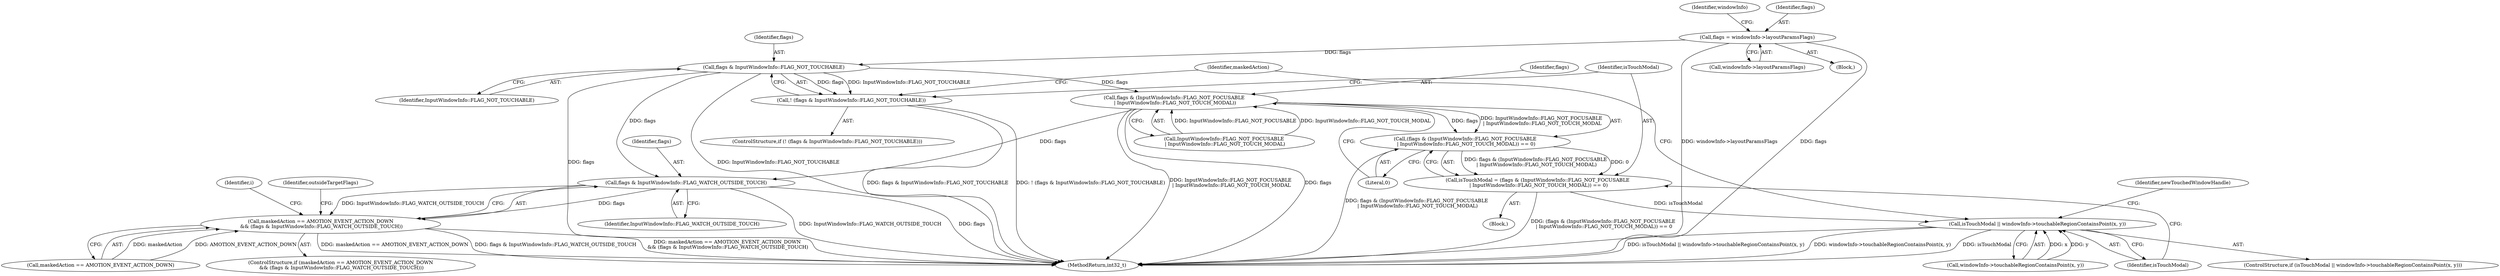 digraph "0_Android_03a53d1c7765eeb3af0bc34c3dff02ada1953fbf_0@pointer" {
"1000360" [label="(Call,flags = windowInfo->layoutParamsFlags)"];
"1000372" [label="(Call,flags & InputWindowInfo::FLAG_NOT_TOUCHABLE)"];
"1000371" [label="(Call,! (flags & InputWindowInfo::FLAG_NOT_TOUCHABLE))"];
"1000379" [label="(Call,flags & (InputWindowInfo::FLAG_NOT_FOCUSABLE\n | InputWindowInfo::FLAG_NOT_TOUCH_MODAL))"];
"1000378" [label="(Call,(flags & (InputWindowInfo::FLAG_NOT_FOCUSABLE\n | InputWindowInfo::FLAG_NOT_TOUCH_MODAL)) == 0)"];
"1000376" [label="(Call,isTouchModal = (flags & (InputWindowInfo::FLAG_NOT_FOCUSABLE\n | InputWindowInfo::FLAG_NOT_TOUCH_MODAL)) == 0)"];
"1000386" [label="(Call,isTouchModal || windowInfo->touchableRegionContainsPoint(x, y))"];
"1000401" [label="(Call,flags & InputWindowInfo::FLAG_WATCH_OUTSIDE_TOUCH)"];
"1000397" [label="(Call,maskedAction == AMOTION_EVENT_ACTION_DOWN\n && (flags & InputWindowInfo::FLAG_WATCH_OUTSIDE_TOUCH))"];
"1000388" [label="(Call,windowInfo->touchableRegionContainsPoint(x, y))"];
"1000393" [label="(Identifier,newTouchedWindowHandle)"];
"1000381" [label="(Call,InputWindowInfo::FLAG_NOT_FOCUSABLE\n | InputWindowInfo::FLAG_NOT_TOUCH_MODAL)"];
"1001167" [label="(MethodReturn,int32_t)"];
"1000398" [label="(Call,maskedAction == AMOTION_EVENT_ACTION_DOWN)"];
"1000397" [label="(Call,maskedAction == AMOTION_EVENT_ACTION_DOWN\n && (flags & InputWindowInfo::FLAG_WATCH_OUTSIDE_TOUCH))"];
"1000367" [label="(Identifier,windowInfo)"];
"1000376" [label="(Call,isTouchModal = (flags & (InputWindowInfo::FLAG_NOT_FOCUSABLE\n | InputWindowInfo::FLAG_NOT_TOUCH_MODAL)) == 0)"];
"1000361" [label="(Identifier,flags)"];
"1000372" [label="(Call,flags & InputWindowInfo::FLAG_NOT_TOUCHABLE)"];
"1000384" [label="(Literal,0)"];
"1000362" [label="(Call,windowInfo->layoutParamsFlags)"];
"1000399" [label="(Identifier,maskedAction)"];
"1000373" [label="(Identifier,flags)"];
"1000407" [label="(Identifier,outsideTargetFlags)"];
"1000402" [label="(Identifier,flags)"];
"1000387" [label="(Identifier,isTouchModal)"];
"1000370" [label="(ControlStructure,if (! (flags & InputWindowInfo::FLAG_NOT_TOUCHABLE)))"];
"1000371" [label="(Call,! (flags & InputWindowInfo::FLAG_NOT_TOUCHABLE))"];
"1000401" [label="(Call,flags & InputWindowInfo::FLAG_WATCH_OUTSIDE_TOUCH)"];
"1000340" [label="(Identifier,i)"];
"1000377" [label="(Identifier,isTouchModal)"];
"1000375" [label="(Block,)"];
"1000396" [label="(ControlStructure,if (maskedAction == AMOTION_EVENT_ACTION_DOWN\n && (flags & InputWindowInfo::FLAG_WATCH_OUTSIDE_TOUCH)))"];
"1000386" [label="(Call,isTouchModal || windowInfo->touchableRegionContainsPoint(x, y))"];
"1000374" [label="(Identifier,InputWindowInfo::FLAG_NOT_TOUCHABLE)"];
"1000403" [label="(Identifier,InputWindowInfo::FLAG_WATCH_OUTSIDE_TOUCH)"];
"1000341" [label="(Block,)"];
"1000378" [label="(Call,(flags & (InputWindowInfo::FLAG_NOT_FOCUSABLE\n | InputWindowInfo::FLAG_NOT_TOUCH_MODAL)) == 0)"];
"1000385" [label="(ControlStructure,if (isTouchModal || windowInfo->touchableRegionContainsPoint(x, y)))"];
"1000360" [label="(Call,flags = windowInfo->layoutParamsFlags)"];
"1000379" [label="(Call,flags & (InputWindowInfo::FLAG_NOT_FOCUSABLE\n | InputWindowInfo::FLAG_NOT_TOUCH_MODAL))"];
"1000380" [label="(Identifier,flags)"];
"1000360" -> "1000341"  [label="AST: "];
"1000360" -> "1000362"  [label="CFG: "];
"1000361" -> "1000360"  [label="AST: "];
"1000362" -> "1000360"  [label="AST: "];
"1000367" -> "1000360"  [label="CFG: "];
"1000360" -> "1001167"  [label="DDG: flags"];
"1000360" -> "1001167"  [label="DDG: windowInfo->layoutParamsFlags"];
"1000360" -> "1000372"  [label="DDG: flags"];
"1000372" -> "1000371"  [label="AST: "];
"1000372" -> "1000374"  [label="CFG: "];
"1000373" -> "1000372"  [label="AST: "];
"1000374" -> "1000372"  [label="AST: "];
"1000371" -> "1000372"  [label="CFG: "];
"1000372" -> "1001167"  [label="DDG: flags"];
"1000372" -> "1001167"  [label="DDG: InputWindowInfo::FLAG_NOT_TOUCHABLE"];
"1000372" -> "1000371"  [label="DDG: flags"];
"1000372" -> "1000371"  [label="DDG: InputWindowInfo::FLAG_NOT_TOUCHABLE"];
"1000372" -> "1000379"  [label="DDG: flags"];
"1000372" -> "1000401"  [label="DDG: flags"];
"1000371" -> "1000370"  [label="AST: "];
"1000377" -> "1000371"  [label="CFG: "];
"1000399" -> "1000371"  [label="CFG: "];
"1000371" -> "1001167"  [label="DDG: flags & InputWindowInfo::FLAG_NOT_TOUCHABLE"];
"1000371" -> "1001167"  [label="DDG: ! (flags & InputWindowInfo::FLAG_NOT_TOUCHABLE)"];
"1000379" -> "1000378"  [label="AST: "];
"1000379" -> "1000381"  [label="CFG: "];
"1000380" -> "1000379"  [label="AST: "];
"1000381" -> "1000379"  [label="AST: "];
"1000384" -> "1000379"  [label="CFG: "];
"1000379" -> "1001167"  [label="DDG: flags"];
"1000379" -> "1001167"  [label="DDG: InputWindowInfo::FLAG_NOT_FOCUSABLE\n | InputWindowInfo::FLAG_NOT_TOUCH_MODAL"];
"1000379" -> "1000378"  [label="DDG: flags"];
"1000379" -> "1000378"  [label="DDG: InputWindowInfo::FLAG_NOT_FOCUSABLE\n | InputWindowInfo::FLAG_NOT_TOUCH_MODAL"];
"1000381" -> "1000379"  [label="DDG: InputWindowInfo::FLAG_NOT_FOCUSABLE"];
"1000381" -> "1000379"  [label="DDG: InputWindowInfo::FLAG_NOT_TOUCH_MODAL"];
"1000379" -> "1000401"  [label="DDG: flags"];
"1000378" -> "1000376"  [label="AST: "];
"1000378" -> "1000384"  [label="CFG: "];
"1000384" -> "1000378"  [label="AST: "];
"1000376" -> "1000378"  [label="CFG: "];
"1000378" -> "1001167"  [label="DDG: flags & (InputWindowInfo::FLAG_NOT_FOCUSABLE\n | InputWindowInfo::FLAG_NOT_TOUCH_MODAL)"];
"1000378" -> "1000376"  [label="DDG: flags & (InputWindowInfo::FLAG_NOT_FOCUSABLE\n | InputWindowInfo::FLAG_NOT_TOUCH_MODAL)"];
"1000378" -> "1000376"  [label="DDG: 0"];
"1000376" -> "1000375"  [label="AST: "];
"1000377" -> "1000376"  [label="AST: "];
"1000387" -> "1000376"  [label="CFG: "];
"1000376" -> "1001167"  [label="DDG: (flags & (InputWindowInfo::FLAG_NOT_FOCUSABLE\n | InputWindowInfo::FLAG_NOT_TOUCH_MODAL)) == 0"];
"1000376" -> "1000386"  [label="DDG: isTouchModal"];
"1000386" -> "1000385"  [label="AST: "];
"1000386" -> "1000387"  [label="CFG: "];
"1000386" -> "1000388"  [label="CFG: "];
"1000387" -> "1000386"  [label="AST: "];
"1000388" -> "1000386"  [label="AST: "];
"1000393" -> "1000386"  [label="CFG: "];
"1000399" -> "1000386"  [label="CFG: "];
"1000386" -> "1001167"  [label="DDG: windowInfo->touchableRegionContainsPoint(x, y)"];
"1000386" -> "1001167"  [label="DDG: isTouchModal"];
"1000386" -> "1001167"  [label="DDG: isTouchModal || windowInfo->touchableRegionContainsPoint(x, y)"];
"1000388" -> "1000386"  [label="DDG: x"];
"1000388" -> "1000386"  [label="DDG: y"];
"1000401" -> "1000397"  [label="AST: "];
"1000401" -> "1000403"  [label="CFG: "];
"1000402" -> "1000401"  [label="AST: "];
"1000403" -> "1000401"  [label="AST: "];
"1000397" -> "1000401"  [label="CFG: "];
"1000401" -> "1001167"  [label="DDG: flags"];
"1000401" -> "1001167"  [label="DDG: InputWindowInfo::FLAG_WATCH_OUTSIDE_TOUCH"];
"1000401" -> "1000397"  [label="DDG: flags"];
"1000401" -> "1000397"  [label="DDG: InputWindowInfo::FLAG_WATCH_OUTSIDE_TOUCH"];
"1000397" -> "1000396"  [label="AST: "];
"1000397" -> "1000398"  [label="CFG: "];
"1000398" -> "1000397"  [label="AST: "];
"1000407" -> "1000397"  [label="CFG: "];
"1000340" -> "1000397"  [label="CFG: "];
"1000397" -> "1001167"  [label="DDG: maskedAction == AMOTION_EVENT_ACTION_DOWN\n && (flags & InputWindowInfo::FLAG_WATCH_OUTSIDE_TOUCH)"];
"1000397" -> "1001167"  [label="DDG: maskedAction == AMOTION_EVENT_ACTION_DOWN"];
"1000397" -> "1001167"  [label="DDG: flags & InputWindowInfo::FLAG_WATCH_OUTSIDE_TOUCH"];
"1000398" -> "1000397"  [label="DDG: maskedAction"];
"1000398" -> "1000397"  [label="DDG: AMOTION_EVENT_ACTION_DOWN"];
}
